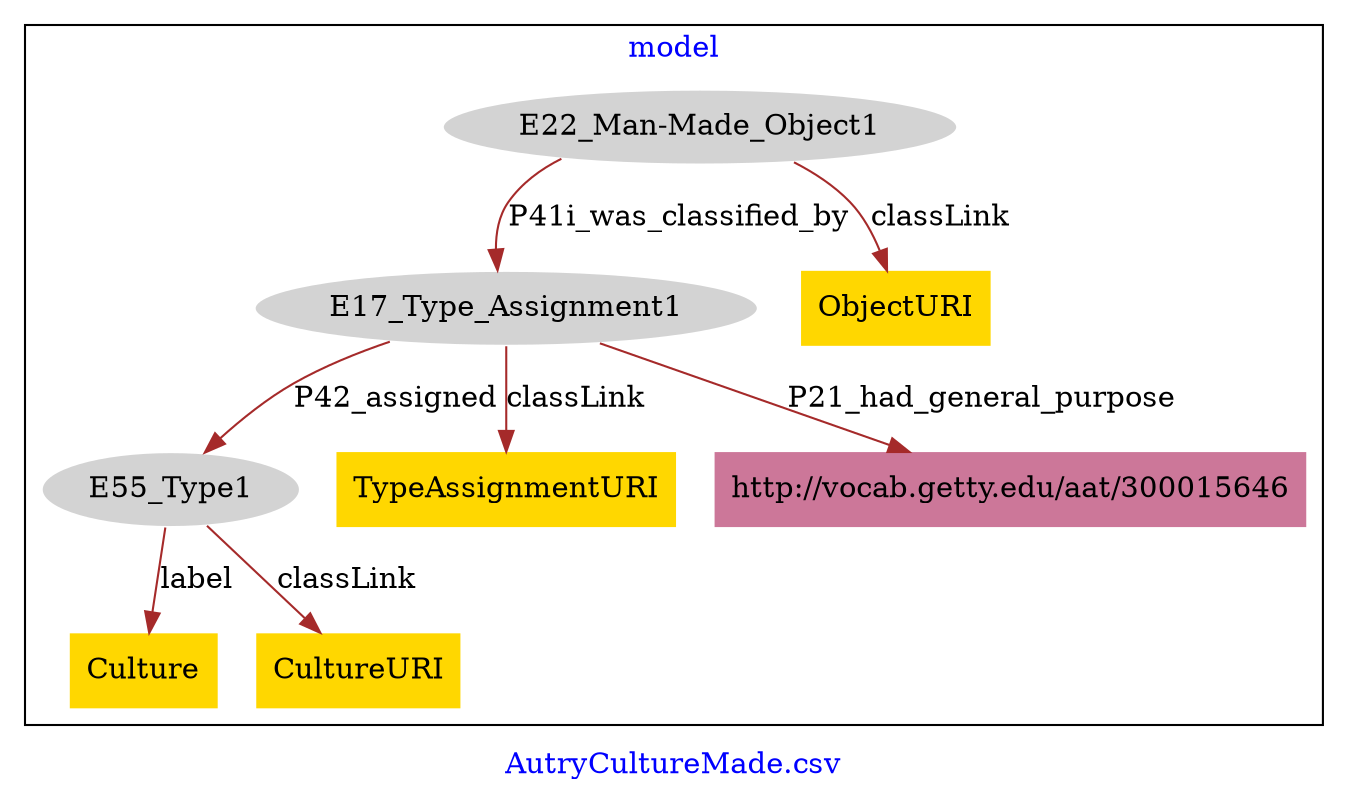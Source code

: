 digraph n0 {
fontcolor="blue"
remincross="true"
label="AutryCultureMade.csv"
subgraph cluster {
label="model"
n2[style="filled",color="white",fillcolor="lightgray",label="E17_Type_Assignment1"];
n3[style="filled",color="white",fillcolor="lightgray",label="E55_Type1"];
n4[style="filled",color="white",fillcolor="lightgray",label="E22_Man-Made_Object1"];
n5[shape="plaintext",style="filled",fillcolor="gold",label="TypeAssignmentURI"];
n6[shape="plaintext",style="filled",fillcolor="gold",label="ObjectURI"];
n7[shape="plaintext",style="filled",fillcolor="gold",label="Culture"];
n8[shape="plaintext",style="filled",fillcolor="gold",label="CultureURI"];
n9[shape="plaintext",style="filled",fillcolor="#CC7799",label="http://vocab.getty.edu/aat/300015646"];
}
n2 -> n3[color="brown",fontcolor="black",label="P42_assigned"]
n4 -> n2[color="brown",fontcolor="black",label="P41i_was_classified_by"]
n2 -> n5[color="brown",fontcolor="black",label="classLink"]
n4 -> n6[color="brown",fontcolor="black",label="classLink"]
n3 -> n7[color="brown",fontcolor="black",label="label"]
n3 -> n8[color="brown",fontcolor="black",label="classLink"]
n2 -> n9[color="brown",fontcolor="black",label="P21_had_general_purpose"]
}
